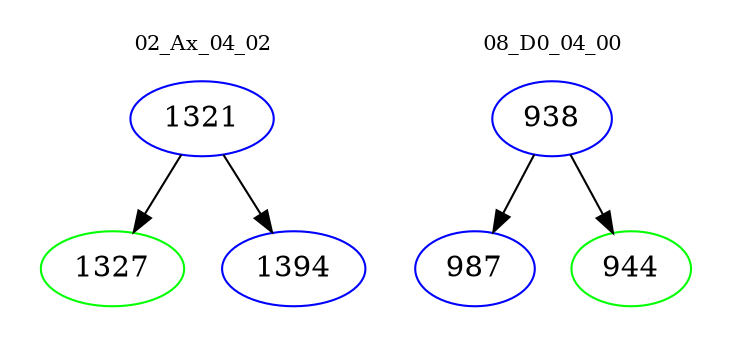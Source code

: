 digraph{
subgraph cluster_0 {
color = white
label = "02_Ax_04_02";
fontsize=10;
T0_1321 [label="1321", color="blue"]
T0_1321 -> T0_1327 [color="black"]
T0_1327 [label="1327", color="green"]
T0_1321 -> T0_1394 [color="black"]
T0_1394 [label="1394", color="blue"]
}
subgraph cluster_1 {
color = white
label = "08_D0_04_00";
fontsize=10;
T1_938 [label="938", color="blue"]
T1_938 -> T1_987 [color="black"]
T1_987 [label="987", color="blue"]
T1_938 -> T1_944 [color="black"]
T1_944 [label="944", color="green"]
}
}
